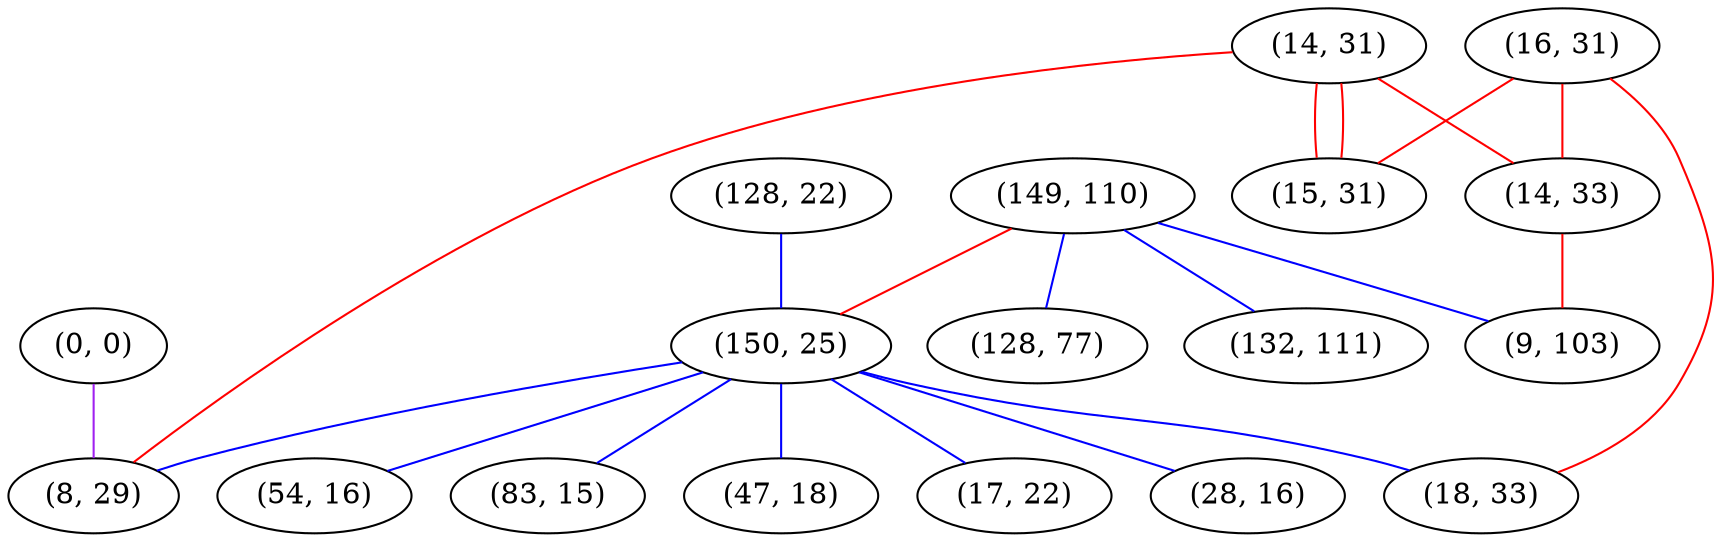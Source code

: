 graph "" {
"(149, 110)";
"(128, 22)";
"(150, 25)";
"(0, 0)";
"(14, 31)";
"(16, 31)";
"(28, 16)";
"(132, 111)";
"(128, 77)";
"(15, 31)";
"(54, 16)";
"(83, 15)";
"(14, 33)";
"(8, 29)";
"(47, 18)";
"(17, 22)";
"(18, 33)";
"(9, 103)";
"(149, 110)" -- "(150, 25)"  [color=red, key=0, weight=1];
"(149, 110)" -- "(128, 77)"  [color=blue, key=0, weight=3];
"(149, 110)" -- "(132, 111)"  [color=blue, key=0, weight=3];
"(149, 110)" -- "(9, 103)"  [color=blue, key=0, weight=3];
"(128, 22)" -- "(150, 25)"  [color=blue, key=0, weight=3];
"(150, 25)" -- "(28, 16)"  [color=blue, key=0, weight=3];
"(150, 25)" -- "(54, 16)"  [color=blue, key=0, weight=3];
"(150, 25)" -- "(83, 15)"  [color=blue, key=0, weight=3];
"(150, 25)" -- "(17, 22)"  [color=blue, key=0, weight=3];
"(150, 25)" -- "(47, 18)"  [color=blue, key=0, weight=3];
"(150, 25)" -- "(8, 29)"  [color=blue, key=0, weight=3];
"(150, 25)" -- "(18, 33)"  [color=blue, key=0, weight=3];
"(0, 0)" -- "(8, 29)"  [color=purple, key=0, weight=4];
"(14, 31)" -- "(14, 33)"  [color=red, key=0, weight=1];
"(14, 31)" -- "(8, 29)"  [color=red, key=0, weight=1];
"(14, 31)" -- "(15, 31)"  [color=red, key=0, weight=1];
"(14, 31)" -- "(15, 31)"  [color=red, key=1, weight=1];
"(16, 31)" -- "(14, 33)"  [color=red, key=0, weight=1];
"(16, 31)" -- "(15, 31)"  [color=red, key=0, weight=1];
"(16, 31)" -- "(18, 33)"  [color=red, key=0, weight=1];
"(14, 33)" -- "(9, 103)"  [color=red, key=0, weight=1];
}
